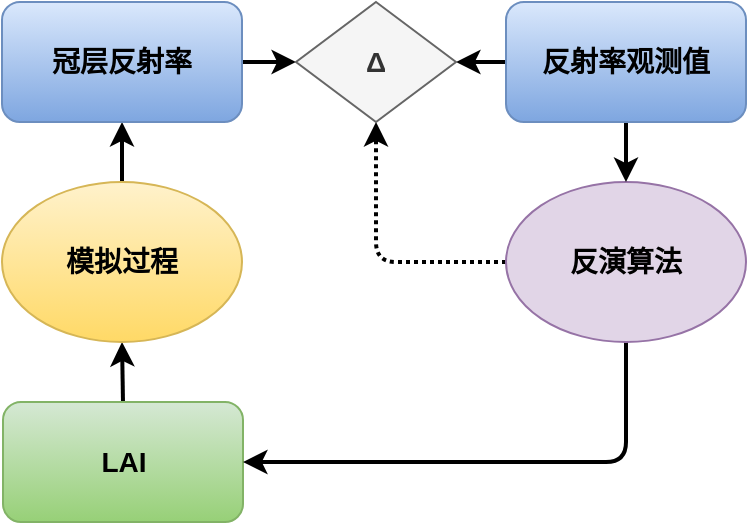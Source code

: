 <mxfile version="10.6.0" type="github"><diagram id="ePL5ej0P_1Cn8v4Vykuv" name="Page-1"><mxGraphModel dx="895" dy="446" grid="1" gridSize="10" guides="1" tooltips="1" connect="1" arrows="1" fold="1" page="1" pageScale="1" pageWidth="827" pageHeight="1169" math="0" shadow="0"><root><mxCell id="0"/><mxCell id="1" parent="0"/><mxCell id="7R3Kjdzx5n1qxp4VY2Cw-2" style="edgeStyle=orthogonalEdgeStyle;rounded=0;orthogonalLoop=1;jettySize=auto;html=1;exitX=0.5;exitY=0;exitDx=0;exitDy=0;entryX=0.5;entryY=1;entryDx=0;entryDy=0;strokeWidth=2;" edge="1" parent="1" source="7R3Kjdzx5n1qxp4VY2Cw-4" target="7R3Kjdzx5n1qxp4VY2Cw-6"><mxGeometry relative="1" as="geometry"/></mxCell><mxCell id="7R3Kjdzx5n1qxp4VY2Cw-4" value="&lt;span&gt;LAI&lt;/span&gt;" style="rounded=1;whiteSpace=wrap;html=1;fontSize=14;gradientColor=#97d077;fillColor=#d5e8d4;strokeColor=#82b366;fontStyle=1" vertex="1" parent="1"><mxGeometry x="293.5" y="280" width="120" height="60" as="geometry"/></mxCell><mxCell id="7R3Kjdzx5n1qxp4VY2Cw-5" style="edgeStyle=orthogonalEdgeStyle;rounded=0;orthogonalLoop=1;jettySize=auto;html=1;exitX=0.5;exitY=0;exitDx=0;exitDy=0;strokeWidth=2;" edge="1" parent="1" source="7R3Kjdzx5n1qxp4VY2Cw-6" target="7R3Kjdzx5n1qxp4VY2Cw-8"><mxGeometry relative="1" as="geometry"/></mxCell><mxCell id="7R3Kjdzx5n1qxp4VY2Cw-6" value="模拟过程" style="ellipse;whiteSpace=wrap;html=1;fontSize=14;gradientColor=#ffd966;fillColor=#fff2cc;strokeColor=#d6b656;fontStyle=1" vertex="1" parent="1"><mxGeometry x="293" y="170" width="120" height="80" as="geometry"/></mxCell><mxCell id="7R3Kjdzx5n1qxp4VY2Cw-17" style="edgeStyle=orthogonalEdgeStyle;rounded=0;orthogonalLoop=1;jettySize=auto;html=1;exitX=1;exitY=0.5;exitDx=0;exitDy=0;entryX=0;entryY=0.5;entryDx=0;entryDy=0;strokeWidth=2;" edge="1" parent="1" source="7R3Kjdzx5n1qxp4VY2Cw-8" target="7R3Kjdzx5n1qxp4VY2Cw-15"><mxGeometry relative="1" as="geometry"/></mxCell><mxCell id="7R3Kjdzx5n1qxp4VY2Cw-8" value="冠层反射率" style="rounded=1;whiteSpace=wrap;html=1;fontSize=14;gradientColor=#7ea6e0;fillColor=#dae8fc;strokeColor=#6c8ebf;fontStyle=1" vertex="1" parent="1"><mxGeometry x="293" y="80" width="120" height="60" as="geometry"/></mxCell><mxCell id="7R3Kjdzx5n1qxp4VY2Cw-24" style="edgeStyle=orthogonalEdgeStyle;rounded=1;orthogonalLoop=1;jettySize=auto;html=1;entryX=1;entryY=0.5;entryDx=0;entryDy=0;strokeWidth=2;exitX=0.5;exitY=1;exitDx=0;exitDy=0;" edge="1" parent="1" source="7R3Kjdzx5n1qxp4VY2Cw-10" target="7R3Kjdzx5n1qxp4VY2Cw-4"><mxGeometry relative="1" as="geometry"/></mxCell><mxCell id="7R3Kjdzx5n1qxp4VY2Cw-32" style="edgeStyle=orthogonalEdgeStyle;rounded=1;jumpStyle=none;orthogonalLoop=1;jettySize=auto;html=1;entryX=0.5;entryY=1;entryDx=0;entryDy=0;dashed=1;dashPattern=1 1;endSize=6;strokeWidth=2;fontSize=13;" edge="1" parent="1" source="7R3Kjdzx5n1qxp4VY2Cw-10" target="7R3Kjdzx5n1qxp4VY2Cw-15"><mxGeometry relative="1" as="geometry"/></mxCell><mxCell id="7R3Kjdzx5n1qxp4VY2Cw-10" value="反演算法" style="ellipse;whiteSpace=wrap;html=1;fontSize=14;fillColor=#e1d5e7;strokeColor=#9673a6;fontStyle=1" vertex="1" parent="1"><mxGeometry x="545" y="170" width="120" height="80" as="geometry"/></mxCell><mxCell id="7R3Kjdzx5n1qxp4VY2Cw-18" style="edgeStyle=orthogonalEdgeStyle;rounded=0;orthogonalLoop=1;jettySize=auto;html=1;exitX=0;exitY=0.5;exitDx=0;exitDy=0;entryX=1;entryY=0.5;entryDx=0;entryDy=0;strokeWidth=2;" edge="1" parent="1" source="7R3Kjdzx5n1qxp4VY2Cw-12" target="7R3Kjdzx5n1qxp4VY2Cw-15"><mxGeometry relative="1" as="geometry"/></mxCell><mxCell id="7R3Kjdzx5n1qxp4VY2Cw-22" style="edgeStyle=orthogonalEdgeStyle;rounded=0;orthogonalLoop=1;jettySize=auto;html=1;strokeWidth=2;" edge="1" parent="1" source="7R3Kjdzx5n1qxp4VY2Cw-12" target="7R3Kjdzx5n1qxp4VY2Cw-10"><mxGeometry relative="1" as="geometry"/></mxCell><mxCell id="7R3Kjdzx5n1qxp4VY2Cw-12" value="反射率观测值" style="rounded=1;whiteSpace=wrap;html=1;fontSize=14;gradientColor=#7ea6e0;fillColor=#dae8fc;strokeColor=#6c8ebf;fontStyle=1" vertex="1" parent="1"><mxGeometry x="545" y="80" width="120" height="60" as="geometry"/></mxCell><mxCell id="7R3Kjdzx5n1qxp4VY2Cw-15" value="&lt;p style=&quot;font-size: 14px;&quot;&gt;&lt;span style=&quot;font-size: 14px;&quot;&gt;Δ&lt;/span&gt;&lt;/p&gt;" style="rhombus;whiteSpace=wrap;html=1;strokeWidth=1;fillColor=#f5f5f5;strokeColor=#666666;fontColor=#333333;fontStyle=1;fontSize=14;" vertex="1" parent="1"><mxGeometry x="440" y="80" width="80" height="60" as="geometry"/></mxCell></root></mxGraphModel></diagram></mxfile>